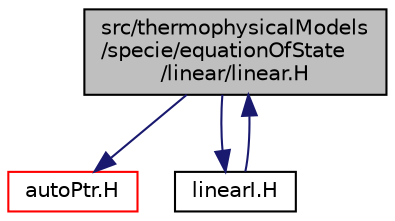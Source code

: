 digraph "src/thermophysicalModels/specie/equationOfState/linear/linear.H"
{
  bgcolor="transparent";
  edge [fontname="Helvetica",fontsize="10",labelfontname="Helvetica",labelfontsize="10"];
  node [fontname="Helvetica",fontsize="10",shape=record];
  Node1 [label="src/thermophysicalModels\l/specie/equationOfState\l/linear/linear.H",height=0.2,width=0.4,color="black", fillcolor="grey75", style="filled", fontcolor="black"];
  Node1 -> Node2 [color="midnightblue",fontsize="10",style="solid",fontname="Helvetica"];
  Node2 [label="autoPtr.H",height=0.2,width=0.4,color="red",URL="$a08637.html"];
  Node1 -> Node3 [color="midnightblue",fontsize="10",style="solid",fontname="Helvetica"];
  Node3 [label="linearI.H",height=0.2,width=0.4,color="black",URL="$a10479.html"];
  Node3 -> Node1 [color="midnightblue",fontsize="10",style="solid",fontname="Helvetica"];
}
